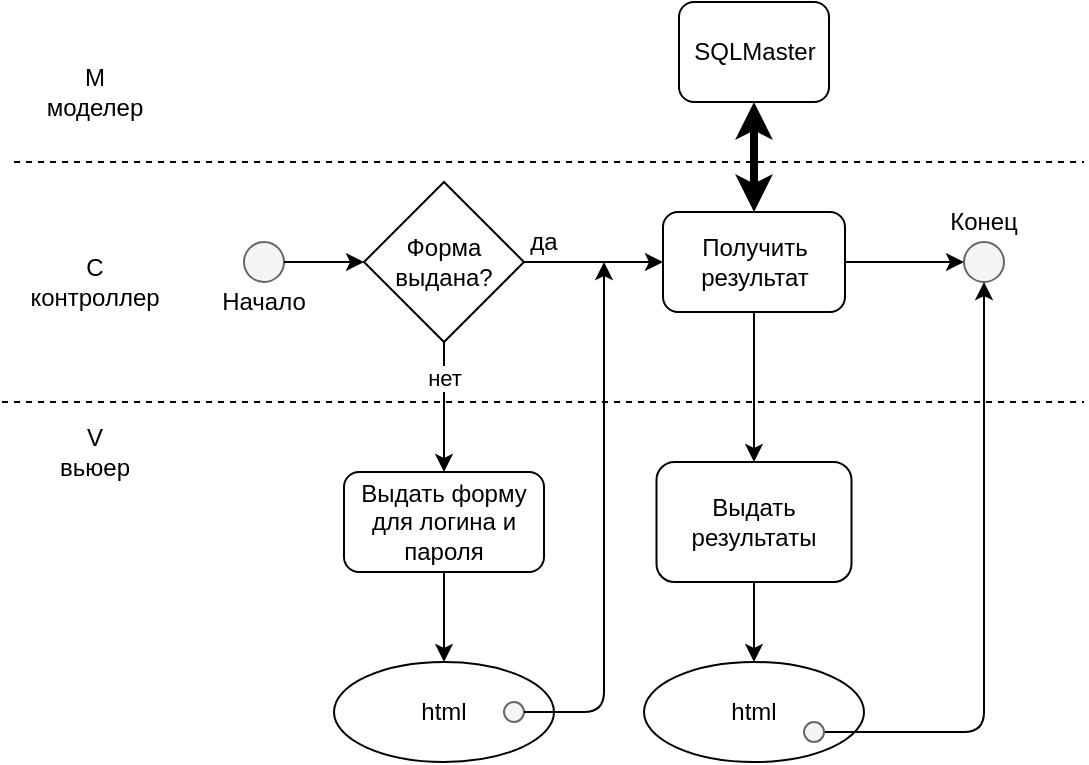 <mxfile version="13.7.9" type="device"><diagram id="9XlFcMfC89vYNjHuaoTR" name="Страница 1"><mxGraphModel dx="981" dy="567" grid="1" gridSize="10" guides="1" tooltips="1" connect="1" arrows="1" fold="1" page="1" pageScale="1" pageWidth="827" pageHeight="1169" math="0" shadow="0"><root><mxCell id="0"/><mxCell id="1" parent="0"/><mxCell id="9JTfGb-U9sw9FTQ4clup-35" value="Форма&lt;br&gt;выдана?" style="rhombus;whiteSpace=wrap;html=1;" parent="1" vertex="1"><mxGeometry x="210" y="740" width="80" height="80" as="geometry"/></mxCell><mxCell id="9JTfGb-U9sw9FTQ4clup-36" style="edgeStyle=orthogonalEdgeStyle;rounded=0;orthogonalLoop=1;jettySize=auto;html=1;exitX=0.5;exitY=1;exitDx=0;exitDy=0;entryX=0.5;entryY=0;entryDx=0;entryDy=0;" parent="1" source="9JTfGb-U9sw9FTQ4clup-38" target="9JTfGb-U9sw9FTQ4clup-41" edge="1"><mxGeometry relative="1" as="geometry"/></mxCell><mxCell id="9JTfGb-U9sw9FTQ4clup-38" value="Получить результат" style="rounded=1;whiteSpace=wrap;html=1;" parent="1" vertex="1"><mxGeometry x="359.5" y="755" width="91" height="50" as="geometry"/></mxCell><mxCell id="9JTfGb-U9sw9FTQ4clup-39" value="Выдать форму для логина и пароля" style="rounded=1;whiteSpace=wrap;html=1;" parent="1" vertex="1"><mxGeometry x="200" y="885" width="100" height="50" as="geometry"/></mxCell><mxCell id="9JTfGb-U9sw9FTQ4clup-40" style="edgeStyle=orthogonalEdgeStyle;rounded=0;orthogonalLoop=1;jettySize=auto;html=1;exitX=0.5;exitY=1;exitDx=0;exitDy=0;entryX=0.5;entryY=0;entryDx=0;entryDy=0;" parent="1" source="9JTfGb-U9sw9FTQ4clup-41" target="9JTfGb-U9sw9FTQ4clup-42" edge="1"><mxGeometry relative="1" as="geometry"/></mxCell><mxCell id="9JTfGb-U9sw9FTQ4clup-41" value="Выдать результаты" style="rounded=1;whiteSpace=wrap;html=1;" parent="1" vertex="1"><mxGeometry x="356.25" y="880" width="97.5" height="60" as="geometry"/></mxCell><mxCell id="9JTfGb-U9sw9FTQ4clup-42" value="html" style="ellipse;whiteSpace=wrap;html=1;" parent="1" vertex="1"><mxGeometry x="350" y="980" width="110" height="50" as="geometry"/></mxCell><mxCell id="9JTfGb-U9sw9FTQ4clup-43" value="SQLMaster&lt;br&gt;" style="rounded=1;whiteSpace=wrap;html=1;" parent="1" vertex="1"><mxGeometry x="367.5" y="650" width="75" height="50" as="geometry"/></mxCell><mxCell id="9JTfGb-U9sw9FTQ4clup-47" value="" style="endArrow=classic;html=1;exitX=1;exitY=0.5;exitDx=0;exitDy=0;entryX=0;entryY=0.5;entryDx=0;entryDy=0;" parent="1" source="9JTfGb-U9sw9FTQ4clup-35" edge="1" target="9JTfGb-U9sw9FTQ4clup-38"><mxGeometry width="50" height="50" relative="1" as="geometry"><mxPoint x="490" y="830" as="sourcePoint"/><mxPoint x="330" y="780" as="targetPoint"/></mxGeometry></mxCell><mxCell id="9JTfGb-U9sw9FTQ4clup-48" value="" style="endArrow=classic;html=1;exitX=0.5;exitY=1;exitDx=0;exitDy=0;" parent="1" source="9JTfGb-U9sw9FTQ4clup-35" target="9JTfGb-U9sw9FTQ4clup-39" edge="1"><mxGeometry width="50" height="50" relative="1" as="geometry"><mxPoint x="490" y="760" as="sourcePoint"/><mxPoint x="540" y="710" as="targetPoint"/></mxGeometry></mxCell><mxCell id="9JTfGb-U9sw9FTQ4clup-49" value="нет" style="edgeLabel;html=1;align=center;verticalAlign=middle;resizable=0;points=[];" parent="9JTfGb-U9sw9FTQ4clup-48" vertex="1" connectable="0"><mxGeometry x="-0.455" relative="1" as="geometry"><mxPoint as="offset"/></mxGeometry></mxCell><mxCell id="9JTfGb-U9sw9FTQ4clup-50" value="да" style="text;html=1;strokeColor=none;fillColor=none;align=center;verticalAlign=middle;whiteSpace=wrap;rounded=0;" parent="1" vertex="1"><mxGeometry x="280" y="760" width="40" height="20" as="geometry"/></mxCell><mxCell id="9JTfGb-U9sw9FTQ4clup-52" value="" style="endArrow=none;dashed=1;html=1;" parent="1" edge="1"><mxGeometry width="50" height="50" relative="1" as="geometry"><mxPoint x="29" y="850" as="sourcePoint"/><mxPoint x="570" y="850" as="targetPoint"/></mxGeometry></mxCell><mxCell id="9JTfGb-U9sw9FTQ4clup-53" value="" style="endArrow=none;dashed=1;html=1;" parent="1" edge="1"><mxGeometry width="50" height="50" relative="1" as="geometry"><mxPoint x="35" y="730" as="sourcePoint"/><mxPoint x="570" y="730" as="targetPoint"/></mxGeometry></mxCell><mxCell id="9JTfGb-U9sw9FTQ4clup-54" value="M&lt;br&gt;моделер" style="text;html=1;align=center;verticalAlign=middle;resizable=0;points=[];autosize=1;" parent="1" vertex="1"><mxGeometry x="45" y="680" width="60" height="30" as="geometry"/></mxCell><mxCell id="9JTfGb-U9sw9FTQ4clup-55" value="C&lt;br&gt;контроллер" style="text;html=1;align=center;verticalAlign=middle;resizable=0;points=[];autosize=1;" parent="1" vertex="1"><mxGeometry x="35" y="775" width="80" height="30" as="geometry"/></mxCell><mxCell id="9JTfGb-U9sw9FTQ4clup-56" value="V&lt;br&gt;вьюер" style="text;html=1;align=center;verticalAlign=middle;resizable=0;points=[];autosize=1;" parent="1" vertex="1"><mxGeometry x="50" y="860" width="50" height="30" as="geometry"/></mxCell><mxCell id="9JTfGb-U9sw9FTQ4clup-57" value="" style="ellipse;whiteSpace=wrap;html=1;aspect=fixed;fillColor=#f5f5f5;strokeColor=#666666;fontColor=#333333;" parent="1" vertex="1"><mxGeometry x="150" y="770" width="20" height="20" as="geometry"/></mxCell><mxCell id="9JTfGb-U9sw9FTQ4clup-58" value="Начало" style="text;html=1;strokeColor=none;fillColor=none;align=center;verticalAlign=middle;whiteSpace=wrap;rounded=0;" parent="1" vertex="1"><mxGeometry x="140" y="790" width="40" height="20" as="geometry"/></mxCell><mxCell id="9JTfGb-U9sw9FTQ4clup-59" value="" style="ellipse;whiteSpace=wrap;html=1;aspect=fixed;fillColor=#f5f5f5;strokeColor=#666666;fontColor=#333333;" parent="1" vertex="1"><mxGeometry x="510" y="770" width="20" height="20" as="geometry"/></mxCell><mxCell id="9JTfGb-U9sw9FTQ4clup-60" value="Конец" style="text;html=1;strokeColor=none;fillColor=none;align=center;verticalAlign=middle;whiteSpace=wrap;rounded=0;" parent="1" vertex="1"><mxGeometry x="500" y="750" width="40" height="20" as="geometry"/></mxCell><mxCell id="9JTfGb-U9sw9FTQ4clup-61" value="" style="endArrow=classic;html=1;exitX=1;exitY=0.5;exitDx=0;exitDy=0;entryX=0;entryY=0.5;entryDx=0;entryDy=0;" parent="1" source="9JTfGb-U9sw9FTQ4clup-38" target="9JTfGb-U9sw9FTQ4clup-59" edge="1"><mxGeometry width="50" height="50" relative="1" as="geometry"><mxPoint x="650" y="980" as="sourcePoint"/><mxPoint x="700" y="930" as="targetPoint"/></mxGeometry></mxCell><mxCell id="9JTfGb-U9sw9FTQ4clup-62" value="" style="endArrow=classic;html=1;exitX=1;exitY=0.5;exitDx=0;exitDy=0;entryX=0;entryY=0.5;entryDx=0;entryDy=0;" parent="1" source="9JTfGb-U9sw9FTQ4clup-57" target="9JTfGb-U9sw9FTQ4clup-35" edge="1"><mxGeometry width="50" height="50" relative="1" as="geometry"><mxPoint x="430.5" y="790" as="sourcePoint"/><mxPoint x="210" y="780" as="targetPoint"/></mxGeometry></mxCell><mxCell id="AsV1-PkofCyHkxCZ3UIN-1" value="" style="endArrow=classic;startArrow=classic;html=1;entryX=0.5;entryY=1;entryDx=0;entryDy=0;exitX=0.5;exitY=0;exitDx=0;exitDy=0;strokeWidth=4;" parent="1" source="9JTfGb-U9sw9FTQ4clup-38" target="9JTfGb-U9sw9FTQ4clup-43" edge="1"><mxGeometry width="50" height="50" relative="1" as="geometry"><mxPoint x="390" y="860" as="sourcePoint"/><mxPoint x="440" y="810" as="targetPoint"/></mxGeometry></mxCell><mxCell id="AsV1-PkofCyHkxCZ3UIN-2" value="" style="endArrow=classic;html=1;strokeWidth=1;exitX=1;exitY=0.5;exitDx=0;exitDy=0;entryX=0.5;entryY=1;entryDx=0;entryDy=0;" parent="1" source="IwlCRHXwJZHwliU6E9Wv-1" target="9JTfGb-U9sw9FTQ4clup-59" edge="1"><mxGeometry width="50" height="50" relative="1" as="geometry"><mxPoint x="670" y="930" as="sourcePoint"/><mxPoint x="720" y="880" as="targetPoint"/><Array as="points"><mxPoint x="520" y="1015"/></Array></mxGeometry></mxCell><mxCell id="IwlCRHXwJZHwliU6E9Wv-1" value="" style="ellipse;whiteSpace=wrap;html=1;aspect=fixed;fillColor=#f5f5f5;strokeColor=#666666;fontColor=#333333;" vertex="1" parent="1"><mxGeometry x="430" y="1010" width="10" height="10" as="geometry"/></mxCell><mxCell id="IwlCRHXwJZHwliU6E9Wv-5" value="" style="endArrow=classic;html=1;exitX=0.5;exitY=1;exitDx=0;exitDy=0;" edge="1" parent="1" source="9JTfGb-U9sw9FTQ4clup-39" target="IwlCRHXwJZHwliU6E9Wv-7"><mxGeometry width="50" height="50" relative="1" as="geometry"><mxPoint x="190" y="910" as="sourcePoint"/><mxPoint x="160" y="960" as="targetPoint"/><Array as="points"/></mxGeometry></mxCell><mxCell id="IwlCRHXwJZHwliU6E9Wv-7" value="html" style="ellipse;whiteSpace=wrap;html=1;" vertex="1" parent="1"><mxGeometry x="195" y="980" width="110" height="50" as="geometry"/></mxCell><mxCell id="IwlCRHXwJZHwliU6E9Wv-8" value="" style="ellipse;whiteSpace=wrap;html=1;aspect=fixed;fillColor=#f5f5f5;strokeColor=#666666;fontColor=#333333;" vertex="1" parent="1"><mxGeometry x="280" y="1000" width="10" height="10" as="geometry"/></mxCell><mxCell id="IwlCRHXwJZHwliU6E9Wv-9" value="" style="endArrow=classic;html=1;exitX=1;exitY=0.5;exitDx=0;exitDy=0;" edge="1" parent="1" source="IwlCRHXwJZHwliU6E9Wv-8"><mxGeometry width="50" height="50" relative="1" as="geometry"><mxPoint x="370" y="850" as="sourcePoint"/><mxPoint x="330" y="780" as="targetPoint"/><Array as="points"><mxPoint x="330" y="1005"/></Array></mxGeometry></mxCell></root></mxGraphModel></diagram></mxfile>